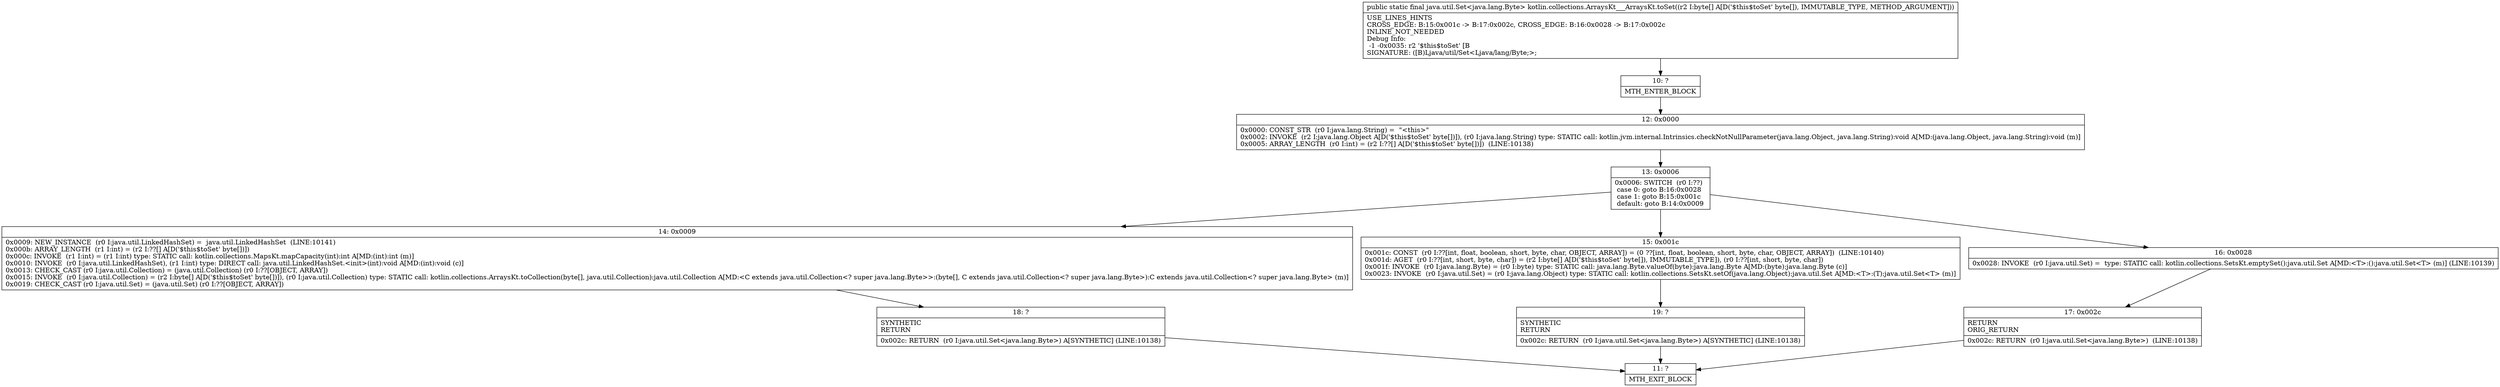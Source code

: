 digraph "CFG forkotlin.collections.ArraysKt___ArraysKt.toSet([B)Ljava\/util\/Set;" {
Node_10 [shape=record,label="{10\:\ ?|MTH_ENTER_BLOCK\l}"];
Node_12 [shape=record,label="{12\:\ 0x0000|0x0000: CONST_STR  (r0 I:java.lang.String) =  \"\<this\>\" \l0x0002: INVOKE  (r2 I:java.lang.Object A[D('$this$toSet' byte[])]), (r0 I:java.lang.String) type: STATIC call: kotlin.jvm.internal.Intrinsics.checkNotNullParameter(java.lang.Object, java.lang.String):void A[MD:(java.lang.Object, java.lang.String):void (m)]\l0x0005: ARRAY_LENGTH  (r0 I:int) = (r2 I:??[] A[D('$this$toSet' byte[])])  (LINE:10138)\l}"];
Node_13 [shape=record,label="{13\:\ 0x0006|0x0006: SWITCH  (r0 I:??)\l case 0: goto B:16:0x0028\l case 1: goto B:15:0x001c\l default: goto B:14:0x0009 \l}"];
Node_14 [shape=record,label="{14\:\ 0x0009|0x0009: NEW_INSTANCE  (r0 I:java.util.LinkedHashSet) =  java.util.LinkedHashSet  (LINE:10141)\l0x000b: ARRAY_LENGTH  (r1 I:int) = (r2 I:??[] A[D('$this$toSet' byte[])]) \l0x000c: INVOKE  (r1 I:int) = (r1 I:int) type: STATIC call: kotlin.collections.MapsKt.mapCapacity(int):int A[MD:(int):int (m)]\l0x0010: INVOKE  (r0 I:java.util.LinkedHashSet), (r1 I:int) type: DIRECT call: java.util.LinkedHashSet.\<init\>(int):void A[MD:(int):void (c)]\l0x0013: CHECK_CAST (r0 I:java.util.Collection) = (java.util.Collection) (r0 I:??[OBJECT, ARRAY]) \l0x0015: INVOKE  (r0 I:java.util.Collection) = (r2 I:byte[] A[D('$this$toSet' byte[])]), (r0 I:java.util.Collection) type: STATIC call: kotlin.collections.ArraysKt.toCollection(byte[], java.util.Collection):java.util.Collection A[MD:\<C extends java.util.Collection\<? super java.lang.Byte\>\>:(byte[], C extends java.util.Collection\<? super java.lang.Byte\>):C extends java.util.Collection\<? super java.lang.Byte\> (m)]\l0x0019: CHECK_CAST (r0 I:java.util.Set) = (java.util.Set) (r0 I:??[OBJECT, ARRAY]) \l}"];
Node_18 [shape=record,label="{18\:\ ?|SYNTHETIC\lRETURN\l|0x002c: RETURN  (r0 I:java.util.Set\<java.lang.Byte\>) A[SYNTHETIC] (LINE:10138)\l}"];
Node_11 [shape=record,label="{11\:\ ?|MTH_EXIT_BLOCK\l}"];
Node_15 [shape=record,label="{15\:\ 0x001c|0x001c: CONST  (r0 I:??[int, float, boolean, short, byte, char, OBJECT, ARRAY]) = (0 ??[int, float, boolean, short, byte, char, OBJECT, ARRAY])  (LINE:10140)\l0x001d: AGET  (r0 I:??[int, short, byte, char]) = (r2 I:byte[] A[D('$this$toSet' byte[]), IMMUTABLE_TYPE]), (r0 I:??[int, short, byte, char]) \l0x001f: INVOKE  (r0 I:java.lang.Byte) = (r0 I:byte) type: STATIC call: java.lang.Byte.valueOf(byte):java.lang.Byte A[MD:(byte):java.lang.Byte (c)]\l0x0023: INVOKE  (r0 I:java.util.Set) = (r0 I:java.lang.Object) type: STATIC call: kotlin.collections.SetsKt.setOf(java.lang.Object):java.util.Set A[MD:\<T\>:(T):java.util.Set\<T\> (m)]\l}"];
Node_19 [shape=record,label="{19\:\ ?|SYNTHETIC\lRETURN\l|0x002c: RETURN  (r0 I:java.util.Set\<java.lang.Byte\>) A[SYNTHETIC] (LINE:10138)\l}"];
Node_16 [shape=record,label="{16\:\ 0x0028|0x0028: INVOKE  (r0 I:java.util.Set) =  type: STATIC call: kotlin.collections.SetsKt.emptySet():java.util.Set A[MD:\<T\>:():java.util.Set\<T\> (m)] (LINE:10139)\l}"];
Node_17 [shape=record,label="{17\:\ 0x002c|RETURN\lORIG_RETURN\l|0x002c: RETURN  (r0 I:java.util.Set\<java.lang.Byte\>)  (LINE:10138)\l}"];
MethodNode[shape=record,label="{public static final java.util.Set\<java.lang.Byte\> kotlin.collections.ArraysKt___ArraysKt.toSet((r2 I:byte[] A[D('$this$toSet' byte[]), IMMUTABLE_TYPE, METHOD_ARGUMENT]))  | USE_LINES_HINTS\lCROSS_EDGE: B:15:0x001c \-\> B:17:0x002c, CROSS_EDGE: B:16:0x0028 \-\> B:17:0x002c\lINLINE_NOT_NEEDED\lDebug Info:\l  \-1 \-0x0035: r2 '$this$toSet' [B\lSIGNATURE: ([B)Ljava\/util\/Set\<Ljava\/lang\/Byte;\>;\l}"];
MethodNode -> Node_10;Node_10 -> Node_12;
Node_12 -> Node_13;
Node_13 -> Node_14;
Node_13 -> Node_15;
Node_13 -> Node_16;
Node_14 -> Node_18;
Node_18 -> Node_11;
Node_15 -> Node_19;
Node_19 -> Node_11;
Node_16 -> Node_17;
Node_17 -> Node_11;
}

